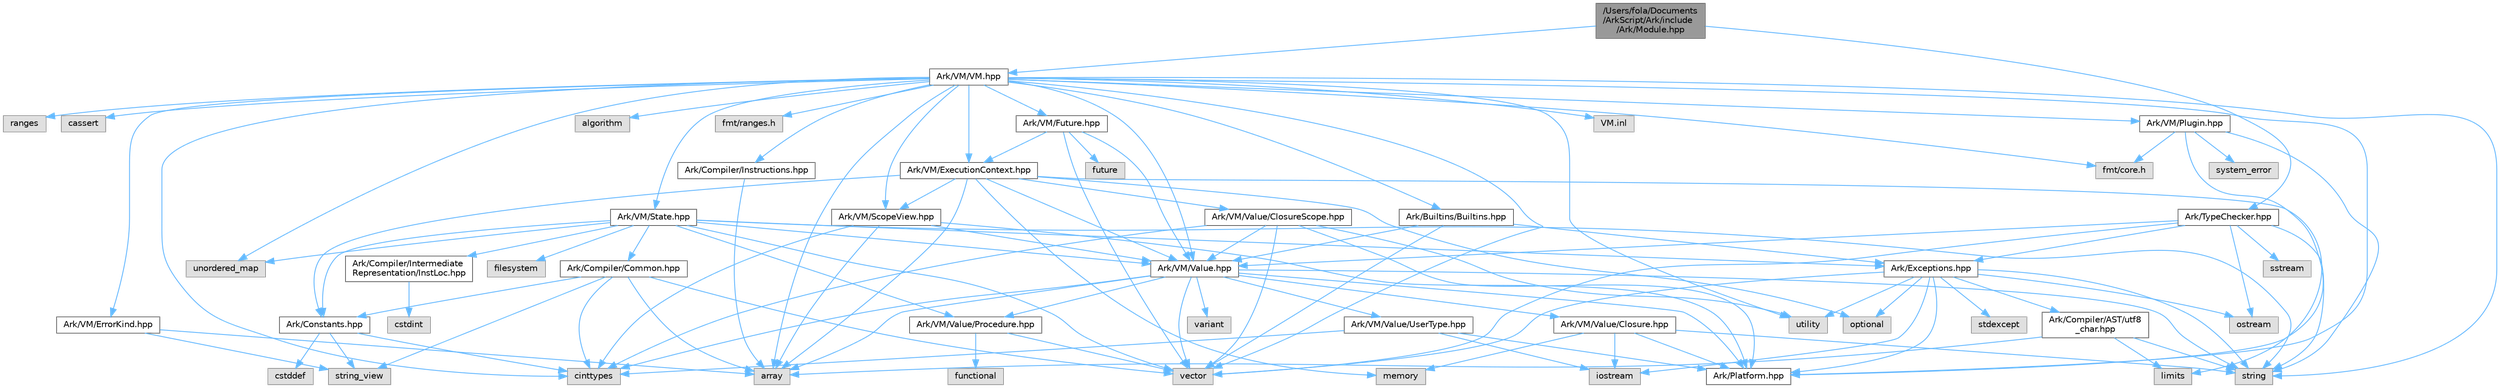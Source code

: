 digraph "/Users/fola/Documents/ArkScript/Ark/include/Ark/Module.hpp"
{
 // INTERACTIVE_SVG=YES
 // LATEX_PDF_SIZE
  bgcolor="transparent";
  edge [fontname=Helvetica,fontsize=10,labelfontname=Helvetica,labelfontsize=10];
  node [fontname=Helvetica,fontsize=10,shape=box,height=0.2,width=0.4];
  Node1 [id="Node000001",label="/Users/fola/Documents\l/ArkScript/Ark/include\l/Ark/Module.hpp",height=0.2,width=0.4,color="gray40", fillcolor="grey60", style="filled", fontcolor="black",tooltip=" "];
  Node1 -> Node2 [id="edge1_Node000001_Node000002",color="steelblue1",style="solid",tooltip=" "];
  Node2 [id="Node000002",label="Ark/VM/VM.hpp",height=0.2,width=0.4,color="grey40", fillcolor="white", style="filled",URL="$d1/d91/VM_8hpp.html",tooltip="The ArkScript virtual machine."];
  Node2 -> Node3 [id="edge2_Node000002_Node000003",color="steelblue1",style="solid",tooltip=" "];
  Node3 [id="Node000003",label="array",height=0.2,width=0.4,color="grey60", fillcolor="#E0E0E0", style="filled",tooltip=" "];
  Node2 -> Node4 [id="edge3_Node000002_Node000004",color="steelblue1",style="solid",tooltip=" "];
  Node4 [id="Node000004",label="vector",height=0.2,width=0.4,color="grey60", fillcolor="#E0E0E0", style="filled",tooltip=" "];
  Node2 -> Node5 [id="edge4_Node000002_Node000005",color="steelblue1",style="solid",tooltip=" "];
  Node5 [id="Node000005",label="string",height=0.2,width=0.4,color="grey60", fillcolor="#E0E0E0", style="filled",tooltip=" "];
  Node2 -> Node6 [id="edge5_Node000002_Node000006",color="steelblue1",style="solid",tooltip=" "];
  Node6 [id="Node000006",label="ranges",height=0.2,width=0.4,color="grey60", fillcolor="#E0E0E0", style="filled",tooltip=" "];
  Node2 -> Node7 [id="edge6_Node000002_Node000007",color="steelblue1",style="solid",tooltip=" "];
  Node7 [id="Node000007",label="cassert",height=0.2,width=0.4,color="grey60", fillcolor="#E0E0E0", style="filled",tooltip=" "];
  Node2 -> Node8 [id="edge7_Node000002_Node000008",color="steelblue1",style="solid",tooltip=" "];
  Node8 [id="Node000008",label="utility",height=0.2,width=0.4,color="grey60", fillcolor="#E0E0E0", style="filled",tooltip=" "];
  Node2 -> Node9 [id="edge8_Node000002_Node000009",color="steelblue1",style="solid",tooltip=" "];
  Node9 [id="Node000009",label="cinttypes",height=0.2,width=0.4,color="grey60", fillcolor="#E0E0E0", style="filled",tooltip=" "];
  Node2 -> Node10 [id="edge9_Node000002_Node000010",color="steelblue1",style="solid",tooltip=" "];
  Node10 [id="Node000010",label="unordered_map",height=0.2,width=0.4,color="grey60", fillcolor="#E0E0E0", style="filled",tooltip=" "];
  Node2 -> Node11 [id="edge10_Node000002_Node000011",color="steelblue1",style="solid",tooltip=" "];
  Node11 [id="Node000011",label="algorithm",height=0.2,width=0.4,color="grey60", fillcolor="#E0E0E0", style="filled",tooltip=" "];
  Node2 -> Node12 [id="edge11_Node000002_Node000012",color="steelblue1",style="solid",tooltip=" "];
  Node12 [id="Node000012",label="fmt/core.h",height=0.2,width=0.4,color="grey60", fillcolor="#E0E0E0", style="filled",tooltip=" "];
  Node2 -> Node13 [id="edge12_Node000002_Node000013",color="steelblue1",style="solid",tooltip=" "];
  Node13 [id="Node000013",label="fmt/ranges.h",height=0.2,width=0.4,color="grey60", fillcolor="#E0E0E0", style="filled",tooltip=" "];
  Node2 -> Node14 [id="edge13_Node000002_Node000014",color="steelblue1",style="solid",tooltip=" "];
  Node14 [id="Node000014",label="Ark/Compiler/Instructions.hpp",height=0.2,width=0.4,color="grey40", fillcolor="white", style="filled",URL="$d8/daa/Instructions_8hpp.html",tooltip="The different instructions used by the compiler and virtual machine."];
  Node14 -> Node3 [id="edge14_Node000014_Node000003",color="steelblue1",style="solid",tooltip=" "];
  Node2 -> Node15 [id="edge15_Node000002_Node000015",color="steelblue1",style="solid",tooltip=" "];
  Node15 [id="Node000015",label="Ark/VM/Value.hpp",height=0.2,width=0.4,color="grey40", fillcolor="white", style="filled",URL="$de/dfd/Value_8hpp.html",tooltip="Default value type handled by the virtual machine."];
  Node15 -> Node4 [id="edge16_Node000015_Node000004",color="steelblue1",style="solid",tooltip=" "];
  Node15 -> Node16 [id="edge17_Node000015_Node000016",color="steelblue1",style="solid",tooltip=" "];
  Node16 [id="Node000016",label="variant",height=0.2,width=0.4,color="grey60", fillcolor="#E0E0E0", style="filled",tooltip=" "];
  Node15 -> Node5 [id="edge18_Node000015_Node000005",color="steelblue1",style="solid",tooltip=" "];
  Node15 -> Node9 [id="edge19_Node000015_Node000009",color="steelblue1",style="solid",tooltip=" "];
  Node15 -> Node3 [id="edge20_Node000015_Node000003",color="steelblue1",style="solid",tooltip=" "];
  Node15 -> Node17 [id="edge21_Node000015_Node000017",color="steelblue1",style="solid",tooltip=" "];
  Node17 [id="Node000017",label="Ark/VM/Value/Closure.hpp",height=0.2,width=0.4,color="grey40", fillcolor="white", style="filled",URL="$dc/dd5/Closure_8hpp.html",tooltip="Subtype of the value type, handling closures."];
  Node17 -> Node18 [id="edge22_Node000017_Node000018",color="steelblue1",style="solid",tooltip=" "];
  Node18 [id="Node000018",label="memory",height=0.2,width=0.4,color="grey60", fillcolor="#E0E0E0", style="filled",tooltip=" "];
  Node17 -> Node19 [id="edge23_Node000017_Node000019",color="steelblue1",style="solid",tooltip=" "];
  Node19 [id="Node000019",label="iostream",height=0.2,width=0.4,color="grey60", fillcolor="#E0E0E0", style="filled",tooltip=" "];
  Node17 -> Node5 [id="edge24_Node000017_Node000005",color="steelblue1",style="solid",tooltip=" "];
  Node17 -> Node20 [id="edge25_Node000017_Node000020",color="steelblue1",style="solid",tooltip=" "];
  Node20 [id="Node000020",label="Ark/Platform.hpp",height=0.2,width=0.4,color="grey40", fillcolor="white", style="filled",URL="$d5/d40/Platform_8hpp.html",tooltip="ArkScript configuration macros."];
  Node15 -> Node21 [id="edge26_Node000015_Node000021",color="steelblue1",style="solid",tooltip=" "];
  Node21 [id="Node000021",label="Ark/VM/Value/UserType.hpp",height=0.2,width=0.4,color="grey40", fillcolor="white", style="filled",URL="$dc/d3d/UserType_8hpp.html",tooltip="Subtype of the value, capable of handling any C++ type."];
  Node21 -> Node19 [id="edge27_Node000021_Node000019",color="steelblue1",style="solid",tooltip=" "];
  Node21 -> Node9 [id="edge28_Node000021_Node000009",color="steelblue1",style="solid",tooltip=" "];
  Node21 -> Node20 [id="edge29_Node000021_Node000020",color="steelblue1",style="solid",tooltip=" "];
  Node15 -> Node22 [id="edge30_Node000015_Node000022",color="steelblue1",style="solid",tooltip=" "];
  Node22 [id="Node000022",label="Ark/VM/Value/Procedure.hpp",height=0.2,width=0.4,color="grey40", fillcolor="white", style="filled",URL="$da/dcf/Procedure_8hpp.html",tooltip="Wrapper object for user-defined functions."];
  Node22 -> Node23 [id="edge31_Node000022_Node000023",color="steelblue1",style="solid",tooltip=" "];
  Node23 [id="Node000023",label="functional",height=0.2,width=0.4,color="grey60", fillcolor="#E0E0E0", style="filled",tooltip=" "];
  Node22 -> Node4 [id="edge32_Node000022_Node000004",color="steelblue1",style="solid",tooltip=" "];
  Node15 -> Node20 [id="edge33_Node000015_Node000020",color="steelblue1",style="solid",tooltip=" "];
  Node2 -> Node24 [id="edge34_Node000002_Node000024",color="steelblue1",style="solid",tooltip=" "];
  Node24 [id="Node000024",label="Ark/VM/State.hpp",height=0.2,width=0.4,color="grey40", fillcolor="white", style="filled",URL="$d0/db5/State_8hpp.html",tooltip="State used by the virtual machine: it loads the bytecode, can compile it if needed,..."];
  Node24 -> Node5 [id="edge35_Node000024_Node000005",color="steelblue1",style="solid",tooltip=" "];
  Node24 -> Node4 [id="edge36_Node000024_Node000004",color="steelblue1",style="solid",tooltip=" "];
  Node24 -> Node10 [id="edge37_Node000024_Node000010",color="steelblue1",style="solid",tooltip=" "];
  Node24 -> Node25 [id="edge38_Node000024_Node000025",color="steelblue1",style="solid",tooltip=" "];
  Node25 [id="Node000025",label="filesystem",height=0.2,width=0.4,color="grey60", fillcolor="#E0E0E0", style="filled",tooltip=" "];
  Node24 -> Node26 [id="edge39_Node000024_Node000026",color="steelblue1",style="solid",tooltip=" "];
  Node26 [id="Node000026",label="Ark/Constants.hpp",height=0.2,width=0.4,color="grey40", fillcolor="white", style="filled",URL="$d6/de9/Constants_8hpp.html",tooltip="Constants used by ArkScript."];
  Node26 -> Node27 [id="edge40_Node000026_Node000027",color="steelblue1",style="solid",tooltip=" "];
  Node27 [id="Node000027",label="string_view",height=0.2,width=0.4,color="grey60", fillcolor="#E0E0E0", style="filled",tooltip=" "];
  Node26 -> Node9 [id="edge41_Node000026_Node000009",color="steelblue1",style="solid",tooltip=" "];
  Node26 -> Node28 [id="edge42_Node000026_Node000028",color="steelblue1",style="solid",tooltip=" "];
  Node28 [id="Node000028",label="cstddef",height=0.2,width=0.4,color="grey60", fillcolor="#E0E0E0", style="filled",tooltip=" "];
  Node24 -> Node15 [id="edge43_Node000024_Node000015",color="steelblue1",style="solid",tooltip=" "];
  Node24 -> Node22 [id="edge44_Node000024_Node000022",color="steelblue1",style="solid",tooltip=" "];
  Node24 -> Node29 [id="edge45_Node000024_Node000029",color="steelblue1",style="solid",tooltip=" "];
  Node29 [id="Node000029",label="Ark/Compiler/Common.hpp",height=0.2,width=0.4,color="grey40", fillcolor="white", style="filled",URL="$d8/ddd/Common_8hpp.html",tooltip="Common code for the compiler."];
  Node29 -> Node3 [id="edge46_Node000029_Node000003",color="steelblue1",style="solid",tooltip=" "];
  Node29 -> Node27 [id="edge47_Node000029_Node000027",color="steelblue1",style="solid",tooltip=" "];
  Node29 -> Node4 [id="edge48_Node000029_Node000004",color="steelblue1",style="solid",tooltip=" "];
  Node29 -> Node9 [id="edge49_Node000029_Node000009",color="steelblue1",style="solid",tooltip=" "];
  Node29 -> Node26 [id="edge50_Node000029_Node000026",color="steelblue1",style="solid",tooltip=" "];
  Node24 -> Node30 [id="edge51_Node000024_Node000030",color="steelblue1",style="solid",tooltip=" "];
  Node30 [id="Node000030",label="Ark/Exceptions.hpp",height=0.2,width=0.4,color="grey40", fillcolor="white", style="filled",URL="$d2/de9/Exceptions_8hpp.html",tooltip="ArkScript homemade exceptions."];
  Node30 -> Node5 [id="edge52_Node000030_Node000005",color="steelblue1",style="solid",tooltip=" "];
  Node30 -> Node8 [id="edge53_Node000030_Node000008",color="steelblue1",style="solid",tooltip=" "];
  Node30 -> Node4 [id="edge54_Node000030_Node000004",color="steelblue1",style="solid",tooltip=" "];
  Node30 -> Node31 [id="edge55_Node000030_Node000031",color="steelblue1",style="solid",tooltip=" "];
  Node31 [id="Node000031",label="stdexcept",height=0.2,width=0.4,color="grey60", fillcolor="#E0E0E0", style="filled",tooltip=" "];
  Node30 -> Node32 [id="edge56_Node000030_Node000032",color="steelblue1",style="solid",tooltip=" "];
  Node32 [id="Node000032",label="optional",height=0.2,width=0.4,color="grey60", fillcolor="#E0E0E0", style="filled",tooltip=" "];
  Node30 -> Node33 [id="edge57_Node000030_Node000033",color="steelblue1",style="solid",tooltip=" "];
  Node33 [id="Node000033",label="ostream",height=0.2,width=0.4,color="grey60", fillcolor="#E0E0E0", style="filled",tooltip=" "];
  Node30 -> Node19 [id="edge58_Node000030_Node000019",color="steelblue1",style="solid",tooltip=" "];
  Node30 -> Node34 [id="edge59_Node000030_Node000034",color="steelblue1",style="solid",tooltip=" "];
  Node34 [id="Node000034",label="Ark/Compiler/AST/utf8\l_char.hpp",height=0.2,width=0.4,color="grey40", fillcolor="white", style="filled",URL="$db/d4e/utf8__char_8hpp.html",tooltip=" "];
  Node34 -> Node3 [id="edge60_Node000034_Node000003",color="steelblue1",style="solid",tooltip=" "];
  Node34 -> Node5 [id="edge61_Node000034_Node000005",color="steelblue1",style="solid",tooltip=" "];
  Node34 -> Node35 [id="edge62_Node000034_Node000035",color="steelblue1",style="solid",tooltip=" "];
  Node35 [id="Node000035",label="limits",height=0.2,width=0.4,color="grey60", fillcolor="#E0E0E0", style="filled",tooltip=" "];
  Node30 -> Node20 [id="edge63_Node000030_Node000020",color="steelblue1",style="solid",tooltip=" "];
  Node24 -> Node36 [id="edge64_Node000024_Node000036",color="steelblue1",style="solid",tooltip=" "];
  Node36 [id="Node000036",label="Ark/Compiler/Intermediate\lRepresentation/InstLoc.hpp",height=0.2,width=0.4,color="grey40", fillcolor="white", style="filled",URL="$d5/d3a/InstLoc_8hpp.html",tooltip=" "];
  Node36 -> Node37 [id="edge65_Node000036_Node000037",color="steelblue1",style="solid",tooltip=" "];
  Node37 [id="Node000037",label="cstdint",height=0.2,width=0.4,color="grey60", fillcolor="#E0E0E0", style="filled",tooltip=" "];
  Node2 -> Node38 [id="edge66_Node000002_Node000038",color="steelblue1",style="solid",tooltip=" "];
  Node38 [id="Node000038",label="Ark/VM/ScopeView.hpp",height=0.2,width=0.4,color="grey40", fillcolor="white", style="filled",URL="$d8/d45/ScopeView_8hpp.html",tooltip=" "];
  Node38 -> Node3 [id="edge67_Node000038_Node000003",color="steelblue1",style="solid",tooltip=" "];
  Node38 -> Node9 [id="edge68_Node000038_Node000009",color="steelblue1",style="solid",tooltip=" "];
  Node38 -> Node20 [id="edge69_Node000038_Node000020",color="steelblue1",style="solid",tooltip=" "];
  Node38 -> Node15 [id="edge70_Node000038_Node000015",color="steelblue1",style="solid",tooltip=" "];
  Node2 -> Node39 [id="edge71_Node000002_Node000039",color="steelblue1",style="solid",tooltip=" "];
  Node39 [id="Node000039",label="Ark/VM/ErrorKind.hpp",height=0.2,width=0.4,color="grey40", fillcolor="white", style="filled",URL="$de/df9/ErrorKind_8hpp.html",tooltip=" "];
  Node39 -> Node3 [id="edge72_Node000039_Node000003",color="steelblue1",style="solid",tooltip=" "];
  Node39 -> Node27 [id="edge73_Node000039_Node000027",color="steelblue1",style="solid",tooltip=" "];
  Node2 -> Node40 [id="edge74_Node000002_Node000040",color="steelblue1",style="solid",tooltip=" "];
  Node40 [id="Node000040",label="Ark/VM/ExecutionContext.hpp",height=0.2,width=0.4,color="grey40", fillcolor="white", style="filled",URL="$db/df6/ExecutionContext_8hpp.html",tooltip="Keeping track of the internal data needed by the VM."];
  Node40 -> Node3 [id="edge75_Node000040_Node000003",color="steelblue1",style="solid",tooltip=" "];
  Node40 -> Node35 [id="edge76_Node000040_Node000035",color="steelblue1",style="solid",tooltip=" "];
  Node40 -> Node18 [id="edge77_Node000040_Node000018",color="steelblue1",style="solid",tooltip=" "];
  Node40 -> Node32 [id="edge78_Node000040_Node000032",color="steelblue1",style="solid",tooltip=" "];
  Node40 -> Node26 [id="edge79_Node000040_Node000026",color="steelblue1",style="solid",tooltip=" "];
  Node40 -> Node15 [id="edge80_Node000040_Node000015",color="steelblue1",style="solid",tooltip=" "];
  Node40 -> Node38 [id="edge81_Node000040_Node000038",color="steelblue1",style="solid",tooltip=" "];
  Node40 -> Node41 [id="edge82_Node000040_Node000041",color="steelblue1",style="solid",tooltip=" "];
  Node41 [id="Node000041",label="Ark/VM/Value/ClosureScope.hpp",height=0.2,width=0.4,color="grey40", fillcolor="white", style="filled",URL="$d1/d71/ClosureScope_8hpp.html",tooltip="Subtype of the value type, handling closures."];
  Node41 -> Node4 [id="edge83_Node000041_Node000004",color="steelblue1",style="solid",tooltip=" "];
  Node41 -> Node8 [id="edge84_Node000041_Node000008",color="steelblue1",style="solid",tooltip=" "];
  Node41 -> Node9 [id="edge85_Node000041_Node000009",color="steelblue1",style="solid",tooltip=" "];
  Node41 -> Node20 [id="edge86_Node000041_Node000020",color="steelblue1",style="solid",tooltip=" "];
  Node41 -> Node15 [id="edge87_Node000041_Node000015",color="steelblue1",style="solid",tooltip=" "];
  Node2 -> Node42 [id="edge88_Node000002_Node000042",color="steelblue1",style="solid",tooltip=" "];
  Node42 [id="Node000042",label="Ark/Builtins/Builtins.hpp",height=0.2,width=0.4,color="grey40", fillcolor="white", style="filled",URL="$da/d84/Builtins_8hpp.html",tooltip="Host the declaration of all the ArkScript builtins."];
  Node42 -> Node4 [id="edge89_Node000042_Node000004",color="steelblue1",style="solid",tooltip=" "];
  Node42 -> Node15 [id="edge90_Node000042_Node000015",color="steelblue1",style="solid",tooltip=" "];
  Node42 -> Node30 [id="edge91_Node000042_Node000030",color="steelblue1",style="solid",tooltip=" "];
  Node2 -> Node20 [id="edge92_Node000002_Node000020",color="steelblue1",style="solid",tooltip=" "];
  Node2 -> Node43 [id="edge93_Node000002_Node000043",color="steelblue1",style="solid",tooltip=" "];
  Node43 [id="Node000043",label="Ark/VM/Plugin.hpp",height=0.2,width=0.4,color="grey40", fillcolor="white", style="filled",URL="$db/d0e/Plugin_8hpp.html",tooltip="Loads .dll/.so/.dynlib files."];
  Node43 -> Node20 [id="edge94_Node000043_Node000020",color="steelblue1",style="solid",tooltip=" "];
  Node43 -> Node5 [id="edge95_Node000043_Node000005",color="steelblue1",style="solid",tooltip=" "];
  Node43 -> Node44 [id="edge96_Node000043_Node000044",color="steelblue1",style="solid",tooltip=" "];
  Node44 [id="Node000044",label="system_error",height=0.2,width=0.4,color="grey60", fillcolor="#E0E0E0", style="filled",tooltip=" "];
  Node43 -> Node12 [id="edge97_Node000043_Node000012",color="steelblue1",style="solid",tooltip=" "];
  Node2 -> Node45 [id="edge98_Node000002_Node000045",color="steelblue1",style="solid",tooltip=" "];
  Node45 [id="Node000045",label="Ark/VM/Future.hpp",height=0.2,width=0.4,color="grey40", fillcolor="white", style="filled",URL="$d0/dda/Future_8hpp.html",tooltip="Internal object to resolve asynchronously a function call in ArkScript."];
  Node45 -> Node46 [id="edge99_Node000045_Node000046",color="steelblue1",style="solid",tooltip=" "];
  Node46 [id="Node000046",label="future",height=0.2,width=0.4,color="grey60", fillcolor="#E0E0E0", style="filled",tooltip=" "];
  Node45 -> Node4 [id="edge100_Node000045_Node000004",color="steelblue1",style="solid",tooltip=" "];
  Node45 -> Node15 [id="edge101_Node000045_Node000015",color="steelblue1",style="solid",tooltip=" "];
  Node45 -> Node40 [id="edge102_Node000045_Node000040",color="steelblue1",style="solid",tooltip=" "];
  Node2 -> Node47 [id="edge103_Node000002_Node000047",color="steelblue1",style="solid",tooltip=" "];
  Node47 [id="Node000047",label="VM.inl",height=0.2,width=0.4,color="grey60", fillcolor="#E0E0E0", style="filled",tooltip=" "];
  Node1 -> Node48 [id="edge104_Node000001_Node000048",color="steelblue1",style="solid",tooltip=" "];
  Node48 [id="Node000048",label="Ark/TypeChecker.hpp",height=0.2,width=0.4,color="grey40", fillcolor="white", style="filled",URL="$db/d5e/TypeChecker_8hpp.html",tooltip=" "];
  Node48 -> Node5 [id="edge105_Node000048_Node000005",color="steelblue1",style="solid",tooltip=" "];
  Node48 -> Node4 [id="edge106_Node000048_Node000004",color="steelblue1",style="solid",tooltip=" "];
  Node48 -> Node33 [id="edge107_Node000048_Node000033",color="steelblue1",style="solid",tooltip=" "];
  Node48 -> Node49 [id="edge108_Node000048_Node000049",color="steelblue1",style="solid",tooltip=" "];
  Node49 [id="Node000049",label="sstream",height=0.2,width=0.4,color="grey60", fillcolor="#E0E0E0", style="filled",tooltip=" "];
  Node48 -> Node30 [id="edge109_Node000048_Node000030",color="steelblue1",style="solid",tooltip=" "];
  Node48 -> Node15 [id="edge110_Node000048_Node000015",color="steelblue1",style="solid",tooltip=" "];
}
